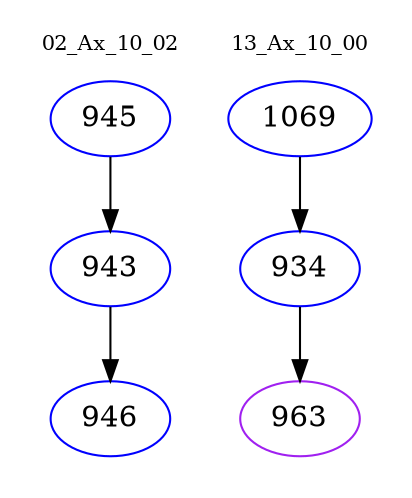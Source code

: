 digraph{
subgraph cluster_0 {
color = white
label = "02_Ax_10_02";
fontsize=10;
T0_945 [label="945", color="blue"]
T0_945 -> T0_943 [color="black"]
T0_943 [label="943", color="blue"]
T0_943 -> T0_946 [color="black"]
T0_946 [label="946", color="blue"]
}
subgraph cluster_1 {
color = white
label = "13_Ax_10_00";
fontsize=10;
T1_1069 [label="1069", color="blue"]
T1_1069 -> T1_934 [color="black"]
T1_934 [label="934", color="blue"]
T1_934 -> T1_963 [color="black"]
T1_963 [label="963", color="purple"]
}
}
